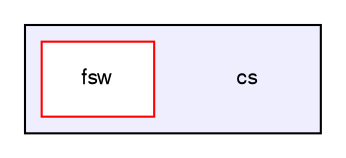 digraph G {
  compound=true
  node [ fontsize="10", fontname="FreeSans"];
  edge [ labelfontsize="10", labelfontname="FreeSans"];
  subgraph clusterdir_de63547b11db060a7edb3267c5901e49 {
    graph [ bgcolor="#eeeeff", pencolor="black", label="" URL="dir_de63547b11db060a7edb3267c5901e49.html"];
    dir_de63547b11db060a7edb3267c5901e49 [shape=plaintext label="cs"];
    dir_1e1829e821970ba2c91170053a9d203f [shape=box label="fsw" color="red" fillcolor="white" style="filled" URL="dir_1e1829e821970ba2c91170053a9d203f.html"];
  }
}
